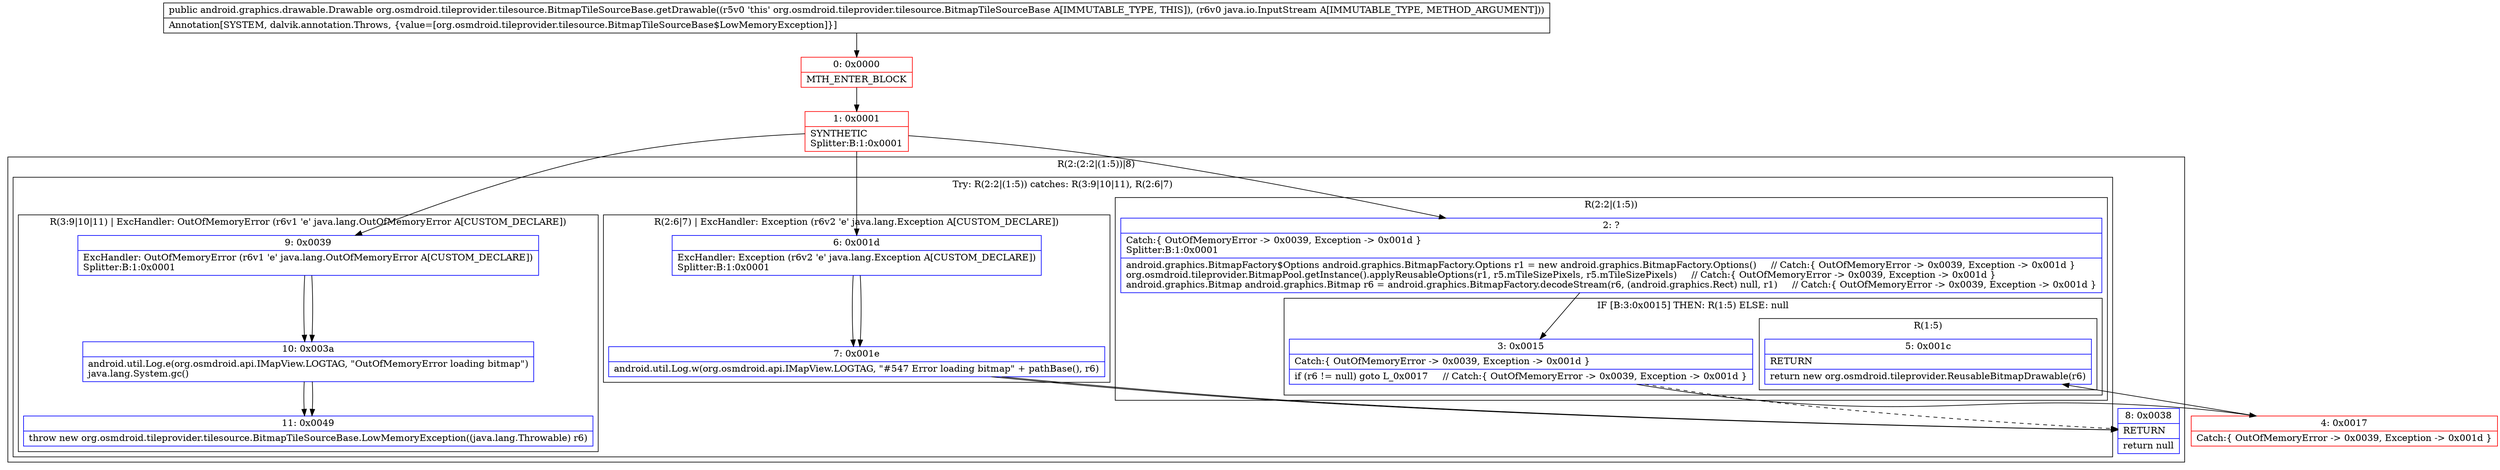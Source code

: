 digraph "CFG fororg.osmdroid.tileprovider.tilesource.BitmapTileSourceBase.getDrawable(Ljava\/io\/InputStream;)Landroid\/graphics\/drawable\/Drawable;" {
subgraph cluster_Region_70081643 {
label = "R(2:(2:2|(1:5))|8)";
node [shape=record,color=blue];
subgraph cluster_TryCatchRegion_1115463979 {
label = "Try: R(2:2|(1:5)) catches: R(3:9|10|11), R(2:6|7)";
node [shape=record,color=blue];
subgraph cluster_Region_1196090938 {
label = "R(2:2|(1:5))";
node [shape=record,color=blue];
Node_2 [shape=record,label="{2\:\ ?|Catch:\{ OutOfMemoryError \-\> 0x0039, Exception \-\> 0x001d \}\lSplitter:B:1:0x0001\l|android.graphics.BitmapFactory$Options android.graphics.BitmapFactory.Options r1 = new android.graphics.BitmapFactory.Options()     \/\/ Catch:\{ OutOfMemoryError \-\> 0x0039, Exception \-\> 0x001d \}\lorg.osmdroid.tileprovider.BitmapPool.getInstance().applyReusableOptions(r1, r5.mTileSizePixels, r5.mTileSizePixels)     \/\/ Catch:\{ OutOfMemoryError \-\> 0x0039, Exception \-\> 0x001d \}\landroid.graphics.Bitmap android.graphics.Bitmap r6 = android.graphics.BitmapFactory.decodeStream(r6, (android.graphics.Rect) null, r1)     \/\/ Catch:\{ OutOfMemoryError \-\> 0x0039, Exception \-\> 0x001d \}\l}"];
subgraph cluster_IfRegion_1898779008 {
label = "IF [B:3:0x0015] THEN: R(1:5) ELSE: null";
node [shape=record,color=blue];
Node_3 [shape=record,label="{3\:\ 0x0015|Catch:\{ OutOfMemoryError \-\> 0x0039, Exception \-\> 0x001d \}\l|if (r6 != null) goto L_0x0017     \/\/ Catch:\{ OutOfMemoryError \-\> 0x0039, Exception \-\> 0x001d \}\l}"];
subgraph cluster_Region_1071779814 {
label = "R(1:5)";
node [shape=record,color=blue];
Node_5 [shape=record,label="{5\:\ 0x001c|RETURN\l|return new org.osmdroid.tileprovider.ReusableBitmapDrawable(r6)\l}"];
}
}
}
subgraph cluster_Region_1399335277 {
label = "R(3:9|10|11) | ExcHandler: OutOfMemoryError (r6v1 'e' java.lang.OutOfMemoryError A[CUSTOM_DECLARE])\l";
node [shape=record,color=blue];
Node_9 [shape=record,label="{9\:\ 0x0039|ExcHandler: OutOfMemoryError (r6v1 'e' java.lang.OutOfMemoryError A[CUSTOM_DECLARE])\lSplitter:B:1:0x0001\l}"];
Node_10 [shape=record,label="{10\:\ 0x003a|android.util.Log.e(org.osmdroid.api.IMapView.LOGTAG, \"OutOfMemoryError loading bitmap\")\ljava.lang.System.gc()\l}"];
Node_11 [shape=record,label="{11\:\ 0x0049|throw new org.osmdroid.tileprovider.tilesource.BitmapTileSourceBase.LowMemoryException((java.lang.Throwable) r6)\l}"];
}
subgraph cluster_Region_1739977905 {
label = "R(2:6|7) | ExcHandler: Exception (r6v2 'e' java.lang.Exception A[CUSTOM_DECLARE])\l";
node [shape=record,color=blue];
Node_6 [shape=record,label="{6\:\ 0x001d|ExcHandler: Exception (r6v2 'e' java.lang.Exception A[CUSTOM_DECLARE])\lSplitter:B:1:0x0001\l}"];
Node_7 [shape=record,label="{7\:\ 0x001e|android.util.Log.w(org.osmdroid.api.IMapView.LOGTAG, \"#547 Error loading bitmap\" + pathBase(), r6)\l}"];
}
}
Node_8 [shape=record,label="{8\:\ 0x0038|RETURN\l|return null\l}"];
}
subgraph cluster_Region_1399335277 {
label = "R(3:9|10|11) | ExcHandler: OutOfMemoryError (r6v1 'e' java.lang.OutOfMemoryError A[CUSTOM_DECLARE])\l";
node [shape=record,color=blue];
Node_9 [shape=record,label="{9\:\ 0x0039|ExcHandler: OutOfMemoryError (r6v1 'e' java.lang.OutOfMemoryError A[CUSTOM_DECLARE])\lSplitter:B:1:0x0001\l}"];
Node_10 [shape=record,label="{10\:\ 0x003a|android.util.Log.e(org.osmdroid.api.IMapView.LOGTAG, \"OutOfMemoryError loading bitmap\")\ljava.lang.System.gc()\l}"];
Node_11 [shape=record,label="{11\:\ 0x0049|throw new org.osmdroid.tileprovider.tilesource.BitmapTileSourceBase.LowMemoryException((java.lang.Throwable) r6)\l}"];
}
subgraph cluster_Region_1739977905 {
label = "R(2:6|7) | ExcHandler: Exception (r6v2 'e' java.lang.Exception A[CUSTOM_DECLARE])\l";
node [shape=record,color=blue];
Node_6 [shape=record,label="{6\:\ 0x001d|ExcHandler: Exception (r6v2 'e' java.lang.Exception A[CUSTOM_DECLARE])\lSplitter:B:1:0x0001\l}"];
Node_7 [shape=record,label="{7\:\ 0x001e|android.util.Log.w(org.osmdroid.api.IMapView.LOGTAG, \"#547 Error loading bitmap\" + pathBase(), r6)\l}"];
}
Node_0 [shape=record,color=red,label="{0\:\ 0x0000|MTH_ENTER_BLOCK\l}"];
Node_1 [shape=record,color=red,label="{1\:\ 0x0001|SYNTHETIC\lSplitter:B:1:0x0001\l}"];
Node_4 [shape=record,color=red,label="{4\:\ 0x0017|Catch:\{ OutOfMemoryError \-\> 0x0039, Exception \-\> 0x001d \}\l}"];
MethodNode[shape=record,label="{public android.graphics.drawable.Drawable org.osmdroid.tileprovider.tilesource.BitmapTileSourceBase.getDrawable((r5v0 'this' org.osmdroid.tileprovider.tilesource.BitmapTileSourceBase A[IMMUTABLE_TYPE, THIS]), (r6v0 java.io.InputStream A[IMMUTABLE_TYPE, METHOD_ARGUMENT]))  | Annotation[SYSTEM, dalvik.annotation.Throws, \{value=[org.osmdroid.tileprovider.tilesource.BitmapTileSourceBase$LowMemoryException]\}]\l}"];
MethodNode -> Node_0;
Node_2 -> Node_3;
Node_3 -> Node_4;
Node_3 -> Node_8[style=dashed];
Node_9 -> Node_10;
Node_10 -> Node_11;
Node_6 -> Node_7;
Node_7 -> Node_8;
Node_9 -> Node_10;
Node_10 -> Node_11;
Node_6 -> Node_7;
Node_7 -> Node_8;
Node_0 -> Node_1;
Node_1 -> Node_2;
Node_1 -> Node_9;
Node_1 -> Node_6;
Node_4 -> Node_5;
}

